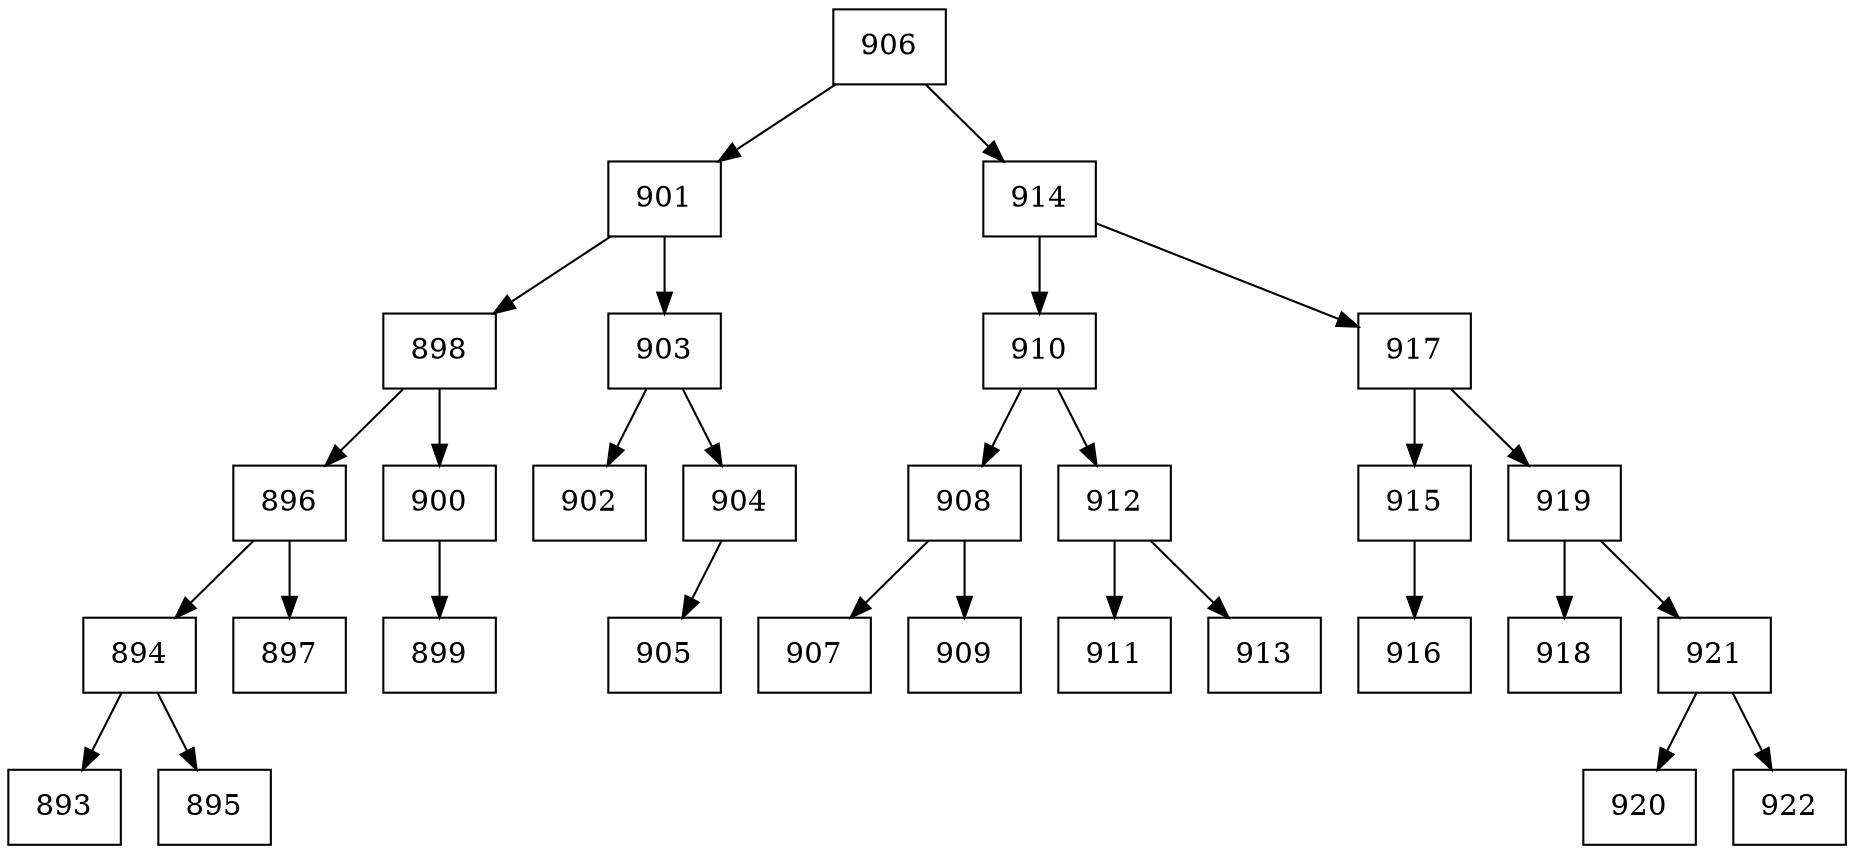 digraph grafico{
rankdir=UD 
node[shape=box] 
concentrate=true 
nodo906[ shape=record, label ="906"];
nodo901[ shape=record, label ="901"];
nodo898[ shape=record, label ="898"];
nodo896[ shape=record, label ="896"];
nodo894[ shape=record, label ="894"];
nodo893[ shape=record, label ="893"];
nodo894->nodo893
nodo895[ shape=record, label ="895"];
nodo894->nodo895
nodo896->nodo894
nodo897[ shape=record, label ="897"];
nodo896->nodo897
nodo898->nodo896
nodo900[ shape=record, label ="900"];
nodo899[ shape=record, label ="899"];
nodo900->nodo899
nodo898->nodo900
nodo901->nodo898
nodo903[ shape=record, label ="903"];
nodo902[ shape=record, label ="902"];
nodo903->nodo902
nodo904[ shape=record, label ="904"];
nodo905[ shape=record, label ="905"];
nodo904->nodo905
nodo903->nodo904
nodo901->nodo903
nodo906->nodo901
nodo914[ shape=record, label ="914"];
nodo910[ shape=record, label ="910"];
nodo908[ shape=record, label ="908"];
nodo907[ shape=record, label ="907"];
nodo908->nodo907
nodo909[ shape=record, label ="909"];
nodo908->nodo909
nodo910->nodo908
nodo912[ shape=record, label ="912"];
nodo911[ shape=record, label ="911"];
nodo912->nodo911
nodo913[ shape=record, label ="913"];
nodo912->nodo913
nodo910->nodo912
nodo914->nodo910
nodo917[ shape=record, label ="917"];
nodo915[ shape=record, label ="915"];
nodo916[ shape=record, label ="916"];
nodo915->nodo916
nodo917->nodo915
nodo919[ shape=record, label ="919"];
nodo918[ shape=record, label ="918"];
nodo919->nodo918
nodo921[ shape=record, label ="921"];
nodo920[ shape=record, label ="920"];
nodo921->nodo920
nodo922[ shape=record, label ="922"];
nodo921->nodo922
nodo919->nodo921
nodo917->nodo919
nodo914->nodo917
nodo906->nodo914
}